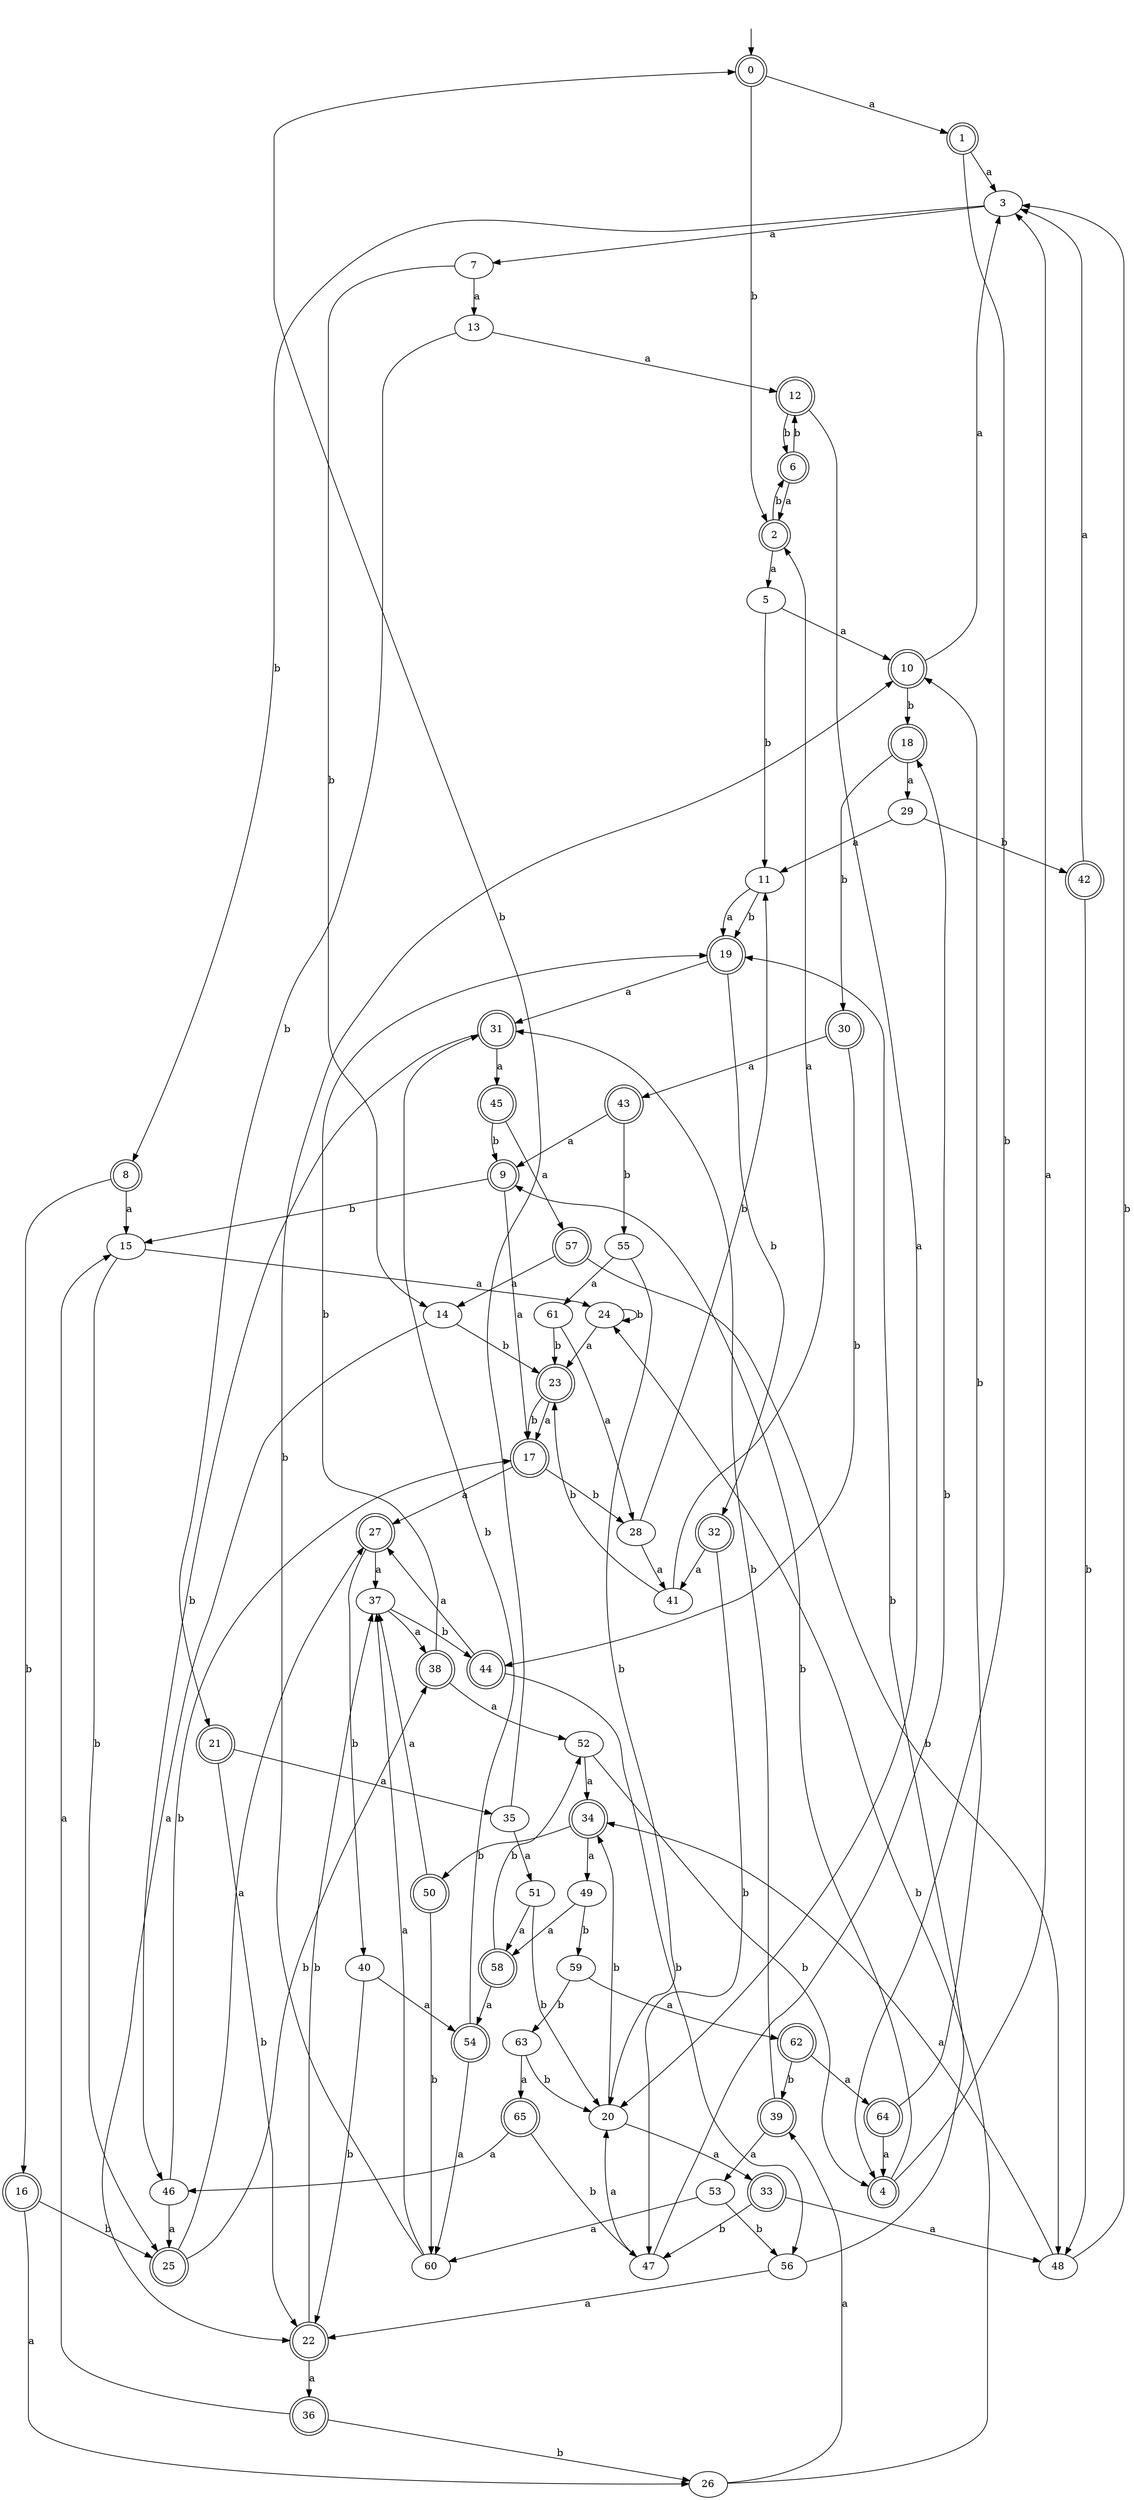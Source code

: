 digraph RandomDFA {
  __start0 [label="", shape=none];
  __start0 -> 0 [label=""];
  0 [shape=circle] [shape=doublecircle]
  0 -> 1 [label="a"]
  0 -> 2 [label="b"]
  1 [shape=doublecircle]
  1 -> 3 [label="a"]
  1 -> 4 [label="b"]
  2 [shape=doublecircle]
  2 -> 5 [label="a"]
  2 -> 6 [label="b"]
  3
  3 -> 7 [label="a"]
  3 -> 8 [label="b"]
  4 [shape=doublecircle]
  4 -> 3 [label="a"]
  4 -> 9 [label="b"]
  5
  5 -> 10 [label="a"]
  5 -> 11 [label="b"]
  6 [shape=doublecircle]
  6 -> 2 [label="a"]
  6 -> 12 [label="b"]
  7
  7 -> 13 [label="a"]
  7 -> 14 [label="b"]
  8 [shape=doublecircle]
  8 -> 15 [label="a"]
  8 -> 16 [label="b"]
  9 [shape=doublecircle]
  9 -> 17 [label="a"]
  9 -> 15 [label="b"]
  10 [shape=doublecircle]
  10 -> 3 [label="a"]
  10 -> 18 [label="b"]
  11
  11 -> 19 [label="a"]
  11 -> 19 [label="b"]
  12 [shape=doublecircle]
  12 -> 20 [label="a"]
  12 -> 6 [label="b"]
  13
  13 -> 12 [label="a"]
  13 -> 21 [label="b"]
  14
  14 -> 22 [label="a"]
  14 -> 23 [label="b"]
  15
  15 -> 24 [label="a"]
  15 -> 25 [label="b"]
  16 [shape=doublecircle]
  16 -> 26 [label="a"]
  16 -> 25 [label="b"]
  17 [shape=doublecircle]
  17 -> 27 [label="a"]
  17 -> 28 [label="b"]
  18 [shape=doublecircle]
  18 -> 29 [label="a"]
  18 -> 30 [label="b"]
  19 [shape=doublecircle]
  19 -> 31 [label="a"]
  19 -> 32 [label="b"]
  20
  20 -> 33 [label="a"]
  20 -> 34 [label="b"]
  21 [shape=doublecircle]
  21 -> 35 [label="a"]
  21 -> 22 [label="b"]
  22 [shape=doublecircle]
  22 -> 36 [label="a"]
  22 -> 37 [label="b"]
  23 [shape=doublecircle]
  23 -> 17 [label="a"]
  23 -> 17 [label="b"]
  24
  24 -> 23 [label="a"]
  24 -> 24 [label="b"]
  25 [shape=doublecircle]
  25 -> 27 [label="a"]
  25 -> 38 [label="b"]
  26
  26 -> 39 [label="a"]
  26 -> 24 [label="b"]
  27 [shape=doublecircle]
  27 -> 37 [label="a"]
  27 -> 40 [label="b"]
  28
  28 -> 41 [label="a"]
  28 -> 11 [label="b"]
  29
  29 -> 11 [label="a"]
  29 -> 42 [label="b"]
  30 [shape=doublecircle]
  30 -> 43 [label="a"]
  30 -> 44 [label="b"]
  31 [shape=doublecircle]
  31 -> 45 [label="a"]
  31 -> 46 [label="b"]
  32 [shape=doublecircle]
  32 -> 41 [label="a"]
  32 -> 47 [label="b"]
  33 [shape=doublecircle]
  33 -> 48 [label="a"]
  33 -> 47 [label="b"]
  34 [shape=doublecircle]
  34 -> 49 [label="a"]
  34 -> 50 [label="b"]
  35
  35 -> 51 [label="a"]
  35 -> 0 [label="b"]
  36 [shape=doublecircle]
  36 -> 15 [label="a"]
  36 -> 26 [label="b"]
  37
  37 -> 38 [label="a"]
  37 -> 44 [label="b"]
  38 [shape=doublecircle]
  38 -> 52 [label="a"]
  38 -> 19 [label="b"]
  39 [shape=doublecircle]
  39 -> 53 [label="a"]
  39 -> 31 [label="b"]
  40
  40 -> 54 [label="a"]
  40 -> 22 [label="b"]
  41
  41 -> 2 [label="a"]
  41 -> 23 [label="b"]
  42 [shape=doublecircle]
  42 -> 3 [label="a"]
  42 -> 48 [label="b"]
  43 [shape=doublecircle]
  43 -> 9 [label="a"]
  43 -> 55 [label="b"]
  44 [shape=doublecircle]
  44 -> 27 [label="a"]
  44 -> 56 [label="b"]
  45 [shape=doublecircle]
  45 -> 57 [label="a"]
  45 -> 9 [label="b"]
  46
  46 -> 25 [label="a"]
  46 -> 17 [label="b"]
  47
  47 -> 20 [label="a"]
  47 -> 18 [label="b"]
  48
  48 -> 34 [label="a"]
  48 -> 3 [label="b"]
  49
  49 -> 58 [label="a"]
  49 -> 59 [label="b"]
  50 [shape=doublecircle]
  50 -> 37 [label="a"]
  50 -> 60 [label="b"]
  51
  51 -> 58 [label="a"]
  51 -> 20 [label="b"]
  52
  52 -> 34 [label="a"]
  52 -> 4 [label="b"]
  53
  53 -> 60 [label="a"]
  53 -> 56 [label="b"]
  54 [shape=doublecircle]
  54 -> 60 [label="a"]
  54 -> 31 [label="b"]
  55
  55 -> 61 [label="a"]
  55 -> 20 [label="b"]
  56
  56 -> 22 [label="a"]
  56 -> 19 [label="b"]
  57 [shape=doublecircle]
  57 -> 14 [label="a"]
  57 -> 48 [label="b"]
  58 [shape=doublecircle]
  58 -> 54 [label="a"]
  58 -> 52 [label="b"]
  59
  59 -> 62 [label="a"]
  59 -> 63 [label="b"]
  60
  60 -> 37 [label="a"]
  60 -> 10 [label="b"]
  61
  61 -> 28 [label="a"]
  61 -> 23 [label="b"]
  62 [shape=doublecircle]
  62 -> 64 [label="a"]
  62 -> 39 [label="b"]
  63
  63 -> 65 [label="a"]
  63 -> 20 [label="b"]
  64 [shape=doublecircle]
  64 -> 4 [label="a"]
  64 -> 10 [label="b"]
  65 [shape=doublecircle]
  65 -> 46 [label="a"]
  65 -> 47 [label="b"]
}

